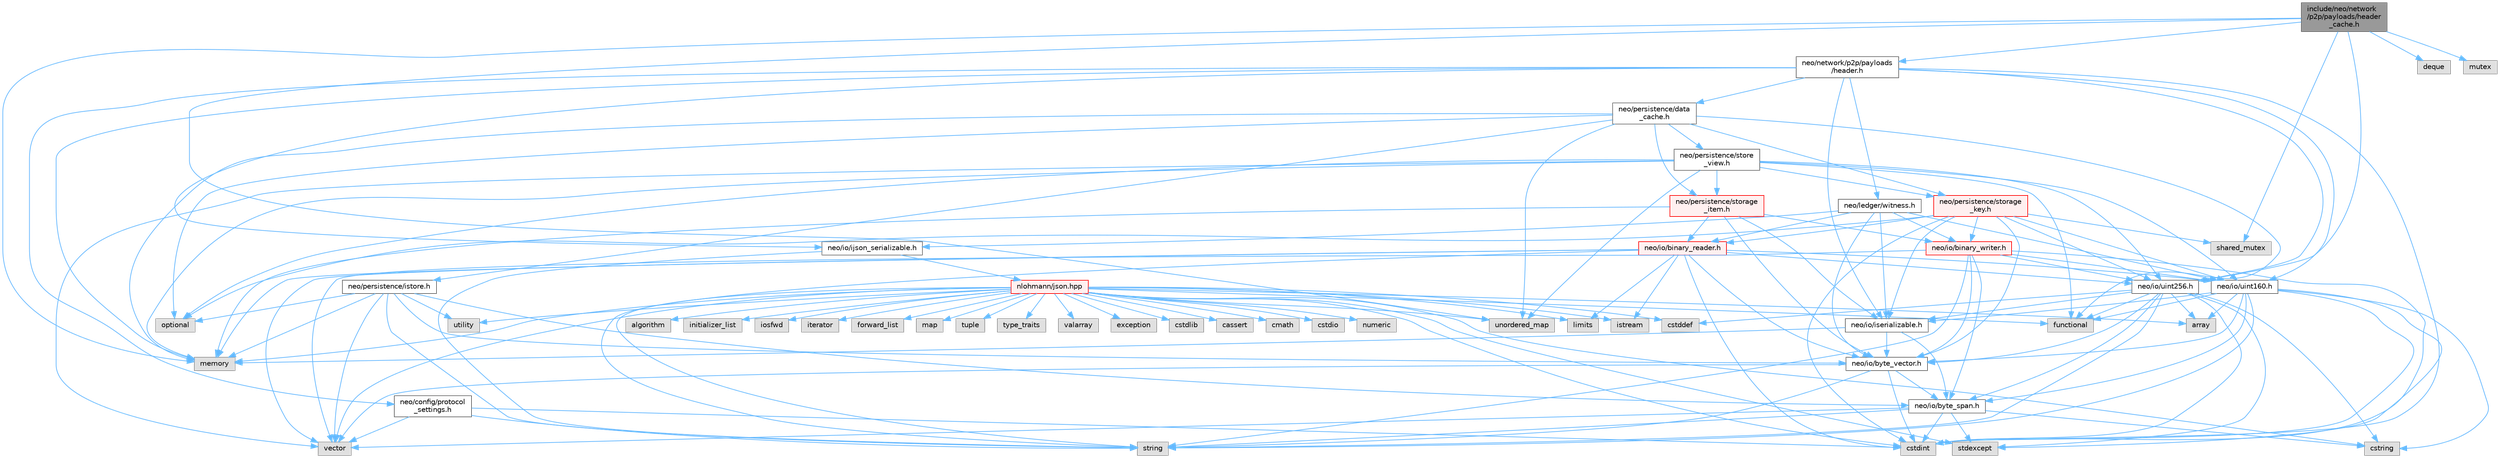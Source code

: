 digraph "include/neo/network/p2p/payloads/header_cache.h"
{
 // LATEX_PDF_SIZE
  bgcolor="transparent";
  edge [fontname=Helvetica,fontsize=10,labelfontname=Helvetica,labelfontsize=10];
  node [fontname=Helvetica,fontsize=10,shape=box,height=0.2,width=0.4];
  Node1 [id="Node000001",label="include/neo/network\l/p2p/payloads/header\l_cache.h",height=0.2,width=0.4,color="gray40", fillcolor="grey60", style="filled", fontcolor="black",tooltip=" "];
  Node1 -> Node2 [id="edge1_Node000001_Node000002",color="steelblue1",style="solid",tooltip=" "];
  Node2 [id="Node000002",label="neo/io/uint256.h",height=0.2,width=0.4,color="grey40", fillcolor="white", style="filled",URL="$uint256_8h.html",tooltip=" "];
  Node2 -> Node3 [id="edge2_Node000002_Node000003",color="steelblue1",style="solid",tooltip=" "];
  Node3 [id="Node000003",label="neo/io/byte_span.h",height=0.2,width=0.4,color="grey40", fillcolor="white", style="filled",URL="$io_2byte__span_8h.html",tooltip=" "];
  Node3 -> Node4 [id="edge3_Node000003_Node000004",color="steelblue1",style="solid",tooltip=" "];
  Node4 [id="Node000004",label="cstdint",height=0.2,width=0.4,color="grey60", fillcolor="#E0E0E0", style="filled",tooltip=" "];
  Node3 -> Node5 [id="edge4_Node000003_Node000005",color="steelblue1",style="solid",tooltip=" "];
  Node5 [id="Node000005",label="cstring",height=0.2,width=0.4,color="grey60", fillcolor="#E0E0E0", style="filled",tooltip=" "];
  Node3 -> Node6 [id="edge5_Node000003_Node000006",color="steelblue1",style="solid",tooltip=" "];
  Node6 [id="Node000006",label="stdexcept",height=0.2,width=0.4,color="grey60", fillcolor="#E0E0E0", style="filled",tooltip=" "];
  Node3 -> Node7 [id="edge6_Node000003_Node000007",color="steelblue1",style="solid",tooltip=" "];
  Node7 [id="Node000007",label="string",height=0.2,width=0.4,color="grey60", fillcolor="#E0E0E0", style="filled",tooltip=" "];
  Node3 -> Node8 [id="edge7_Node000003_Node000008",color="steelblue1",style="solid",tooltip=" "];
  Node8 [id="Node000008",label="vector",height=0.2,width=0.4,color="grey60", fillcolor="#E0E0E0", style="filled",tooltip=" "];
  Node2 -> Node9 [id="edge8_Node000002_Node000009",color="steelblue1",style="solid",tooltip=" "];
  Node9 [id="Node000009",label="neo/io/byte_vector.h",height=0.2,width=0.4,color="grey40", fillcolor="white", style="filled",URL="$io_2byte__vector_8h.html",tooltip=" "];
  Node9 -> Node3 [id="edge9_Node000009_Node000003",color="steelblue1",style="solid",tooltip=" "];
  Node9 -> Node4 [id="edge10_Node000009_Node000004",color="steelblue1",style="solid",tooltip=" "];
  Node9 -> Node7 [id="edge11_Node000009_Node000007",color="steelblue1",style="solid",tooltip=" "];
  Node9 -> Node8 [id="edge12_Node000009_Node000008",color="steelblue1",style="solid",tooltip=" "];
  Node2 -> Node10 [id="edge13_Node000002_Node000010",color="steelblue1",style="solid",tooltip=" "];
  Node10 [id="Node000010",label="neo/io/iserializable.h",height=0.2,width=0.4,color="grey40", fillcolor="white", style="filled",URL="$iserializable_8h.html",tooltip=" "];
  Node10 -> Node3 [id="edge14_Node000010_Node000003",color="steelblue1",style="solid",tooltip=" "];
  Node10 -> Node9 [id="edge15_Node000010_Node000009",color="steelblue1",style="solid",tooltip=" "];
  Node10 -> Node11 [id="edge16_Node000010_Node000011",color="steelblue1",style="solid",tooltip=" "];
  Node11 [id="Node000011",label="memory",height=0.2,width=0.4,color="grey60", fillcolor="#E0E0E0", style="filled",tooltip=" "];
  Node2 -> Node12 [id="edge17_Node000002_Node000012",color="steelblue1",style="solid",tooltip=" "];
  Node12 [id="Node000012",label="array",height=0.2,width=0.4,color="grey60", fillcolor="#E0E0E0", style="filled",tooltip=" "];
  Node2 -> Node13 [id="edge18_Node000002_Node000013",color="steelblue1",style="solid",tooltip=" "];
  Node13 [id="Node000013",label="cstddef",height=0.2,width=0.4,color="grey60", fillcolor="#E0E0E0", style="filled",tooltip=" "];
  Node2 -> Node4 [id="edge19_Node000002_Node000004",color="steelblue1",style="solid",tooltip=" "];
  Node2 -> Node5 [id="edge20_Node000002_Node000005",color="steelblue1",style="solid",tooltip=" "];
  Node2 -> Node14 [id="edge21_Node000002_Node000014",color="steelblue1",style="solid",tooltip=" "];
  Node14 [id="Node000014",label="functional",height=0.2,width=0.4,color="grey60", fillcolor="#E0E0E0", style="filled",tooltip=" "];
  Node2 -> Node6 [id="edge22_Node000002_Node000006",color="steelblue1",style="solid",tooltip=" "];
  Node2 -> Node7 [id="edge23_Node000002_Node000007",color="steelblue1",style="solid",tooltip=" "];
  Node1 -> Node15 [id="edge24_Node000001_Node000015",color="steelblue1",style="solid",tooltip=" "];
  Node15 [id="Node000015",label="neo/network/p2p/payloads\l/header.h",height=0.2,width=0.4,color="grey40", fillcolor="white", style="filled",URL="$network_2p2p_2payloads_2header_8h.html",tooltip=" "];
  Node15 -> Node16 [id="edge25_Node000015_Node000016",color="steelblue1",style="solid",tooltip=" "];
  Node16 [id="Node000016",label="neo/config/protocol\l_settings.h",height=0.2,width=0.4,color="grey40", fillcolor="white", style="filled",URL="$config_2protocol__settings_8h.html",tooltip=" "];
  Node16 -> Node4 [id="edge26_Node000016_Node000004",color="steelblue1",style="solid",tooltip=" "];
  Node16 -> Node7 [id="edge27_Node000016_Node000007",color="steelblue1",style="solid",tooltip=" "];
  Node16 -> Node8 [id="edge28_Node000016_Node000008",color="steelblue1",style="solid",tooltip=" "];
  Node15 -> Node17 [id="edge29_Node000015_Node000017",color="steelblue1",style="solid",tooltip=" "];
  Node17 [id="Node000017",label="neo/io/ijson_serializable.h",height=0.2,width=0.4,color="grey40", fillcolor="white", style="filled",URL="$ijson__serializable_8h.html",tooltip=" "];
  Node17 -> Node18 [id="edge30_Node000017_Node000018",color="steelblue1",style="solid",tooltip=" "];
  Node18 [id="Node000018",label="nlohmann/json.hpp",height=0.2,width=0.4,color="red", fillcolor="#FFF0F0", style="filled",URL="$json_8hpp.html",tooltip=" "];
  Node18 -> Node19 [id="edge31_Node000018_Node000019",color="steelblue1",style="solid",tooltip=" "];
  Node19 [id="Node000019",label="algorithm",height=0.2,width=0.4,color="grey60", fillcolor="#E0E0E0", style="filled",tooltip=" "];
  Node18 -> Node13 [id="edge32_Node000018_Node000013",color="steelblue1",style="solid",tooltip=" "];
  Node18 -> Node14 [id="edge33_Node000018_Node000014",color="steelblue1",style="solid",tooltip=" "];
  Node18 -> Node20 [id="edge34_Node000018_Node000020",color="steelblue1",style="solid",tooltip=" "];
  Node20 [id="Node000020",label="initializer_list",height=0.2,width=0.4,color="grey60", fillcolor="#E0E0E0", style="filled",tooltip=" "];
  Node18 -> Node21 [id="edge35_Node000018_Node000021",color="steelblue1",style="solid",tooltip=" "];
  Node21 [id="Node000021",label="iosfwd",height=0.2,width=0.4,color="grey60", fillcolor="#E0E0E0", style="filled",tooltip=" "];
  Node18 -> Node22 [id="edge36_Node000018_Node000022",color="steelblue1",style="solid",tooltip=" "];
  Node22 [id="Node000022",label="iterator",height=0.2,width=0.4,color="grey60", fillcolor="#E0E0E0", style="filled",tooltip=" "];
  Node18 -> Node11 [id="edge37_Node000018_Node000011",color="steelblue1",style="solid",tooltip=" "];
  Node18 -> Node7 [id="edge38_Node000018_Node000007",color="steelblue1",style="solid",tooltip=" "];
  Node18 -> Node23 [id="edge39_Node000018_Node000023",color="steelblue1",style="solid",tooltip=" "];
  Node23 [id="Node000023",label="utility",height=0.2,width=0.4,color="grey60", fillcolor="#E0E0E0", style="filled",tooltip=" "];
  Node18 -> Node8 [id="edge40_Node000018_Node000008",color="steelblue1",style="solid",tooltip=" "];
  Node18 -> Node12 [id="edge41_Node000018_Node000012",color="steelblue1",style="solid",tooltip=" "];
  Node18 -> Node24 [id="edge42_Node000018_Node000024",color="steelblue1",style="solid",tooltip=" "];
  Node24 [id="Node000024",label="forward_list",height=0.2,width=0.4,color="grey60", fillcolor="#E0E0E0", style="filled",tooltip=" "];
  Node18 -> Node25 [id="edge43_Node000018_Node000025",color="steelblue1",style="solid",tooltip=" "];
  Node25 [id="Node000025",label="map",height=0.2,width=0.4,color="grey60", fillcolor="#E0E0E0", style="filled",tooltip=" "];
  Node18 -> Node26 [id="edge44_Node000018_Node000026",color="steelblue1",style="solid",tooltip=" "];
  Node26 [id="Node000026",label="tuple",height=0.2,width=0.4,color="grey60", fillcolor="#E0E0E0", style="filled",tooltip=" "];
  Node18 -> Node27 [id="edge45_Node000018_Node000027",color="steelblue1",style="solid",tooltip=" "];
  Node27 [id="Node000027",label="type_traits",height=0.2,width=0.4,color="grey60", fillcolor="#E0E0E0", style="filled",tooltip=" "];
  Node18 -> Node28 [id="edge46_Node000018_Node000028",color="steelblue1",style="solid",tooltip=" "];
  Node28 [id="Node000028",label="unordered_map",height=0.2,width=0.4,color="grey60", fillcolor="#E0E0E0", style="filled",tooltip=" "];
  Node18 -> Node29 [id="edge47_Node000018_Node000029",color="steelblue1",style="solid",tooltip=" "];
  Node29 [id="Node000029",label="valarray",height=0.2,width=0.4,color="grey60", fillcolor="#E0E0E0", style="filled",tooltip=" "];
  Node18 -> Node30 [id="edge48_Node000018_Node000030",color="steelblue1",style="solid",tooltip=" "];
  Node30 [id="Node000030",label="exception",height=0.2,width=0.4,color="grey60", fillcolor="#E0E0E0", style="filled",tooltip=" "];
  Node18 -> Node6 [id="edge49_Node000018_Node000006",color="steelblue1",style="solid",tooltip=" "];
  Node18 -> Node4 [id="edge50_Node000018_Node000004",color="steelblue1",style="solid",tooltip=" "];
  Node18 -> Node31 [id="edge51_Node000018_Node000031",color="steelblue1",style="solid",tooltip=" "];
  Node31 [id="Node000031",label="cstdlib",height=0.2,width=0.4,color="grey60", fillcolor="#E0E0E0", style="filled",tooltip=" "];
  Node18 -> Node32 [id="edge52_Node000018_Node000032",color="steelblue1",style="solid",tooltip=" "];
  Node32 [id="Node000032",label="cassert",height=0.2,width=0.4,color="grey60", fillcolor="#E0E0E0", style="filled",tooltip=" "];
  Node18 -> Node33 [id="edge53_Node000018_Node000033",color="steelblue1",style="solid",tooltip=" "];
  Node33 [id="Node000033",label="limits",height=0.2,width=0.4,color="grey60", fillcolor="#E0E0E0", style="filled",tooltip=" "];
  Node18 -> Node5 [id="edge54_Node000018_Node000005",color="steelblue1",style="solid",tooltip=" "];
  Node18 -> Node34 [id="edge55_Node000018_Node000034",color="steelblue1",style="solid",tooltip=" "];
  Node34 [id="Node000034",label="cmath",height=0.2,width=0.4,color="grey60", fillcolor="#E0E0E0", style="filled",tooltip=" "];
  Node18 -> Node35 [id="edge56_Node000018_Node000035",color="steelblue1",style="solid",tooltip=" "];
  Node35 [id="Node000035",label="cstdio",height=0.2,width=0.4,color="grey60", fillcolor="#E0E0E0", style="filled",tooltip=" "];
  Node18 -> Node36 [id="edge57_Node000018_Node000036",color="steelblue1",style="solid",tooltip=" "];
  Node36 [id="Node000036",label="numeric",height=0.2,width=0.4,color="grey60", fillcolor="#E0E0E0", style="filled",tooltip=" "];
  Node18 -> Node37 [id="edge58_Node000018_Node000037",color="steelblue1",style="solid",tooltip=" "];
  Node37 [id="Node000037",label="istream",height=0.2,width=0.4,color="grey60", fillcolor="#E0E0E0", style="filled",tooltip=" "];
  Node17 -> Node7 [id="edge59_Node000017_Node000007",color="steelblue1",style="solid",tooltip=" "];
  Node15 -> Node10 [id="edge60_Node000015_Node000010",color="steelblue1",style="solid",tooltip=" "];
  Node15 -> Node44 [id="edge61_Node000015_Node000044",color="steelblue1",style="solid",tooltip=" "];
  Node44 [id="Node000044",label="neo/io/uint160.h",height=0.2,width=0.4,color="grey40", fillcolor="white", style="filled",URL="$uint160_8h.html",tooltip=" "];
  Node44 -> Node3 [id="edge62_Node000044_Node000003",color="steelblue1",style="solid",tooltip=" "];
  Node44 -> Node9 [id="edge63_Node000044_Node000009",color="steelblue1",style="solid",tooltip=" "];
  Node44 -> Node10 [id="edge64_Node000044_Node000010",color="steelblue1",style="solid",tooltip=" "];
  Node44 -> Node12 [id="edge65_Node000044_Node000012",color="steelblue1",style="solid",tooltip=" "];
  Node44 -> Node4 [id="edge66_Node000044_Node000004",color="steelblue1",style="solid",tooltip=" "];
  Node44 -> Node5 [id="edge67_Node000044_Node000005",color="steelblue1",style="solid",tooltip=" "];
  Node44 -> Node14 [id="edge68_Node000044_Node000014",color="steelblue1",style="solid",tooltip=" "];
  Node44 -> Node6 [id="edge69_Node000044_Node000006",color="steelblue1",style="solid",tooltip=" "];
  Node44 -> Node7 [id="edge70_Node000044_Node000007",color="steelblue1",style="solid",tooltip=" "];
  Node15 -> Node2 [id="edge71_Node000015_Node000002",color="steelblue1",style="solid",tooltip=" "];
  Node15 -> Node45 [id="edge72_Node000015_Node000045",color="steelblue1",style="solid",tooltip=" "];
  Node45 [id="Node000045",label="neo/ledger/witness.h",height=0.2,width=0.4,color="grey40", fillcolor="white", style="filled",URL="$ledger_2witness_8h.html",tooltip=" "];
  Node45 -> Node46 [id="edge73_Node000045_Node000046",color="steelblue1",style="solid",tooltip=" "];
  Node46 [id="Node000046",label="neo/io/binary_reader.h",height=0.2,width=0.4,color="red", fillcolor="#FFF0F0", style="filled",URL="$binary__reader_8h.html",tooltip=" "];
  Node46 -> Node9 [id="edge74_Node000046_Node000009",color="steelblue1",style="solid",tooltip=" "];
  Node46 -> Node44 [id="edge75_Node000046_Node000044",color="steelblue1",style="solid",tooltip=" "];
  Node46 -> Node2 [id="edge76_Node000046_Node000002",color="steelblue1",style="solid",tooltip=" "];
  Node46 -> Node4 [id="edge77_Node000046_Node000004",color="steelblue1",style="solid",tooltip=" "];
  Node46 -> Node37 [id="edge78_Node000046_Node000037",color="steelblue1",style="solid",tooltip=" "];
  Node46 -> Node33 [id="edge79_Node000046_Node000033",color="steelblue1",style="solid",tooltip=" "];
  Node46 -> Node11 [id="edge80_Node000046_Node000011",color="steelblue1",style="solid",tooltip=" "];
  Node46 -> Node7 [id="edge81_Node000046_Node000007",color="steelblue1",style="solid",tooltip=" "];
  Node46 -> Node8 [id="edge82_Node000046_Node000008",color="steelblue1",style="solid",tooltip=" "];
  Node45 -> Node49 [id="edge83_Node000045_Node000049",color="steelblue1",style="solid",tooltip=" "];
  Node49 [id="Node000049",label="neo/io/binary_writer.h",height=0.2,width=0.4,color="red", fillcolor="#FFF0F0", style="filled",URL="$binary__writer_8h.html",tooltip=" "];
  Node49 -> Node3 [id="edge84_Node000049_Node000003",color="steelblue1",style="solid",tooltip=" "];
  Node49 -> Node9 [id="edge85_Node000049_Node000009",color="steelblue1",style="solid",tooltip=" "];
  Node49 -> Node44 [id="edge86_Node000049_Node000044",color="steelblue1",style="solid",tooltip=" "];
  Node49 -> Node2 [id="edge87_Node000049_Node000002",color="steelblue1",style="solid",tooltip=" "];
  Node49 -> Node4 [id="edge88_Node000049_Node000004",color="steelblue1",style="solid",tooltip=" "];
  Node49 -> Node7 [id="edge89_Node000049_Node000007",color="steelblue1",style="solid",tooltip=" "];
  Node49 -> Node8 [id="edge90_Node000049_Node000008",color="steelblue1",style="solid",tooltip=" "];
  Node45 -> Node9 [id="edge91_Node000045_Node000009",color="steelblue1",style="solid",tooltip=" "];
  Node45 -> Node17 [id="edge92_Node000045_Node000017",color="steelblue1",style="solid",tooltip=" "];
  Node45 -> Node10 [id="edge93_Node000045_Node000010",color="steelblue1",style="solid",tooltip=" "];
  Node45 -> Node44 [id="edge94_Node000045_Node000044",color="steelblue1",style="solid",tooltip=" "];
  Node15 -> Node50 [id="edge95_Node000015_Node000050",color="steelblue1",style="solid",tooltip=" "];
  Node50 [id="Node000050",label="neo/persistence/data\l_cache.h",height=0.2,width=0.4,color="grey40", fillcolor="white", style="filled",URL="$data__cache_8h.html",tooltip=" "];
  Node50 -> Node51 [id="edge96_Node000050_Node000051",color="steelblue1",style="solid",tooltip=" "];
  Node51 [id="Node000051",label="neo/persistence/istore.h",height=0.2,width=0.4,color="grey40", fillcolor="white", style="filled",URL="$istore_8h.html",tooltip=" "];
  Node51 -> Node3 [id="edge97_Node000051_Node000003",color="steelblue1",style="solid",tooltip=" "];
  Node51 -> Node9 [id="edge98_Node000051_Node000009",color="steelblue1",style="solid",tooltip=" "];
  Node51 -> Node11 [id="edge99_Node000051_Node000011",color="steelblue1",style="solid",tooltip=" "];
  Node51 -> Node52 [id="edge100_Node000051_Node000052",color="steelblue1",style="solid",tooltip=" "];
  Node52 [id="Node000052",label="optional",height=0.2,width=0.4,color="grey60", fillcolor="#E0E0E0", style="filled",tooltip=" "];
  Node51 -> Node7 [id="edge101_Node000051_Node000007",color="steelblue1",style="solid",tooltip=" "];
  Node51 -> Node23 [id="edge102_Node000051_Node000023",color="steelblue1",style="solid",tooltip=" "];
  Node51 -> Node8 [id="edge103_Node000051_Node000008",color="steelblue1",style="solid",tooltip=" "];
  Node50 -> Node53 [id="edge104_Node000050_Node000053",color="steelblue1",style="solid",tooltip=" "];
  Node53 [id="Node000053",label="neo/persistence/storage\l_item.h",height=0.2,width=0.4,color="red", fillcolor="#FFF0F0", style="filled",URL="$persistence_2storage__item_8h.html",tooltip=" "];
  Node53 -> Node46 [id="edge105_Node000053_Node000046",color="steelblue1",style="solid",tooltip=" "];
  Node53 -> Node49 [id="edge106_Node000053_Node000049",color="steelblue1",style="solid",tooltip=" "];
  Node53 -> Node9 [id="edge107_Node000053_Node000009",color="steelblue1",style="solid",tooltip=" "];
  Node53 -> Node10 [id="edge108_Node000053_Node000010",color="steelblue1",style="solid",tooltip=" "];
  Node53 -> Node11 [id="edge109_Node000053_Node000011",color="steelblue1",style="solid",tooltip=" "];
  Node50 -> Node59 [id="edge110_Node000050_Node000059",color="steelblue1",style="solid",tooltip=" "];
  Node59 [id="Node000059",label="neo/persistence/storage\l_key.h",height=0.2,width=0.4,color="red", fillcolor="#FFF0F0", style="filled",URL="$persistence_2storage__key_8h.html",tooltip=" "];
  Node59 -> Node46 [id="edge111_Node000059_Node000046",color="steelblue1",style="solid",tooltip=" "];
  Node59 -> Node49 [id="edge112_Node000059_Node000049",color="steelblue1",style="solid",tooltip=" "];
  Node59 -> Node9 [id="edge113_Node000059_Node000009",color="steelblue1",style="solid",tooltip=" "];
  Node59 -> Node10 [id="edge114_Node000059_Node000010",color="steelblue1",style="solid",tooltip=" "];
  Node59 -> Node44 [id="edge115_Node000059_Node000044",color="steelblue1",style="solid",tooltip=" "];
  Node59 -> Node2 [id="edge116_Node000059_Node000002",color="steelblue1",style="solid",tooltip=" "];
  Node59 -> Node4 [id="edge117_Node000059_Node000004",color="steelblue1",style="solid",tooltip=" "];
  Node59 -> Node52 [id="edge118_Node000059_Node000052",color="steelblue1",style="solid",tooltip=" "];
  Node59 -> Node61 [id="edge119_Node000059_Node000061",color="steelblue1",style="solid",tooltip=" "];
  Node61 [id="Node000061",label="shared_mutex",height=0.2,width=0.4,color="grey60", fillcolor="#E0E0E0", style="filled",tooltip=" "];
  Node50 -> Node63 [id="edge120_Node000050_Node000063",color="steelblue1",style="solid",tooltip=" "];
  Node63 [id="Node000063",label="neo/persistence/store\l_view.h",height=0.2,width=0.4,color="grey40", fillcolor="white", style="filled",URL="$store__view_8h.html",tooltip=" "];
  Node63 -> Node44 [id="edge121_Node000063_Node000044",color="steelblue1",style="solid",tooltip=" "];
  Node63 -> Node2 [id="edge122_Node000063_Node000002",color="steelblue1",style="solid",tooltip=" "];
  Node63 -> Node53 [id="edge123_Node000063_Node000053",color="steelblue1",style="solid",tooltip=" "];
  Node63 -> Node59 [id="edge124_Node000063_Node000059",color="steelblue1",style="solid",tooltip=" "];
  Node63 -> Node14 [id="edge125_Node000063_Node000014",color="steelblue1",style="solid",tooltip=" "];
  Node63 -> Node11 [id="edge126_Node000063_Node000011",color="steelblue1",style="solid",tooltip=" "];
  Node63 -> Node52 [id="edge127_Node000063_Node000052",color="steelblue1",style="solid",tooltip=" "];
  Node63 -> Node28 [id="edge128_Node000063_Node000028",color="steelblue1",style="solid",tooltip=" "];
  Node63 -> Node8 [id="edge129_Node000063_Node000008",color="steelblue1",style="solid",tooltip=" "];
  Node50 -> Node14 [id="edge130_Node000050_Node000014",color="steelblue1",style="solid",tooltip=" "];
  Node50 -> Node11 [id="edge131_Node000050_Node000011",color="steelblue1",style="solid",tooltip=" "];
  Node50 -> Node52 [id="edge132_Node000050_Node000052",color="steelblue1",style="solid",tooltip=" "];
  Node50 -> Node28 [id="edge133_Node000050_Node000028",color="steelblue1",style="solid",tooltip=" "];
  Node15 -> Node4 [id="edge134_Node000015_Node000004",color="steelblue1",style="solid",tooltip=" "];
  Node15 -> Node11 [id="edge135_Node000015_Node000011",color="steelblue1",style="solid",tooltip=" "];
  Node1 -> Node64 [id="edge136_Node000001_Node000064",color="steelblue1",style="solid",tooltip=" "];
  Node64 [id="Node000064",label="deque",height=0.2,width=0.4,color="grey60", fillcolor="#E0E0E0", style="filled",tooltip=" "];
  Node1 -> Node11 [id="edge137_Node000001_Node000011",color="steelblue1",style="solid",tooltip=" "];
  Node1 -> Node65 [id="edge138_Node000001_Node000065",color="steelblue1",style="solid",tooltip=" "];
  Node65 [id="Node000065",label="mutex",height=0.2,width=0.4,color="grey60", fillcolor="#E0E0E0", style="filled",tooltip=" "];
  Node1 -> Node61 [id="edge139_Node000001_Node000061",color="steelblue1",style="solid",tooltip=" "];
  Node1 -> Node28 [id="edge140_Node000001_Node000028",color="steelblue1",style="solid",tooltip=" "];
}
